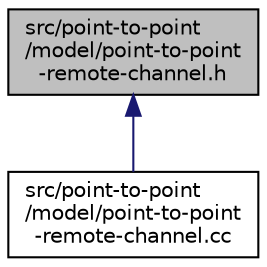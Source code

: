 digraph "src/point-to-point/model/point-to-point-remote-channel.h"
{
 // LATEX_PDF_SIZE
  edge [fontname="Helvetica",fontsize="10",labelfontname="Helvetica",labelfontsize="10"];
  node [fontname="Helvetica",fontsize="10",shape=record];
  Node1 [label="src/point-to-point\l/model/point-to-point\l-remote-channel.h",height=0.2,width=0.4,color="black", fillcolor="grey75", style="filled", fontcolor="black",tooltip=" "];
  Node1 -> Node2 [dir="back",color="midnightblue",fontsize="10",style="solid",fontname="Helvetica"];
  Node2 [label="src/point-to-point\l/model/point-to-point\l-remote-channel.cc",height=0.2,width=0.4,color="black", fillcolor="white", style="filled",URL="$point-to-point-remote-channel_8cc.html",tooltip=" "];
}
